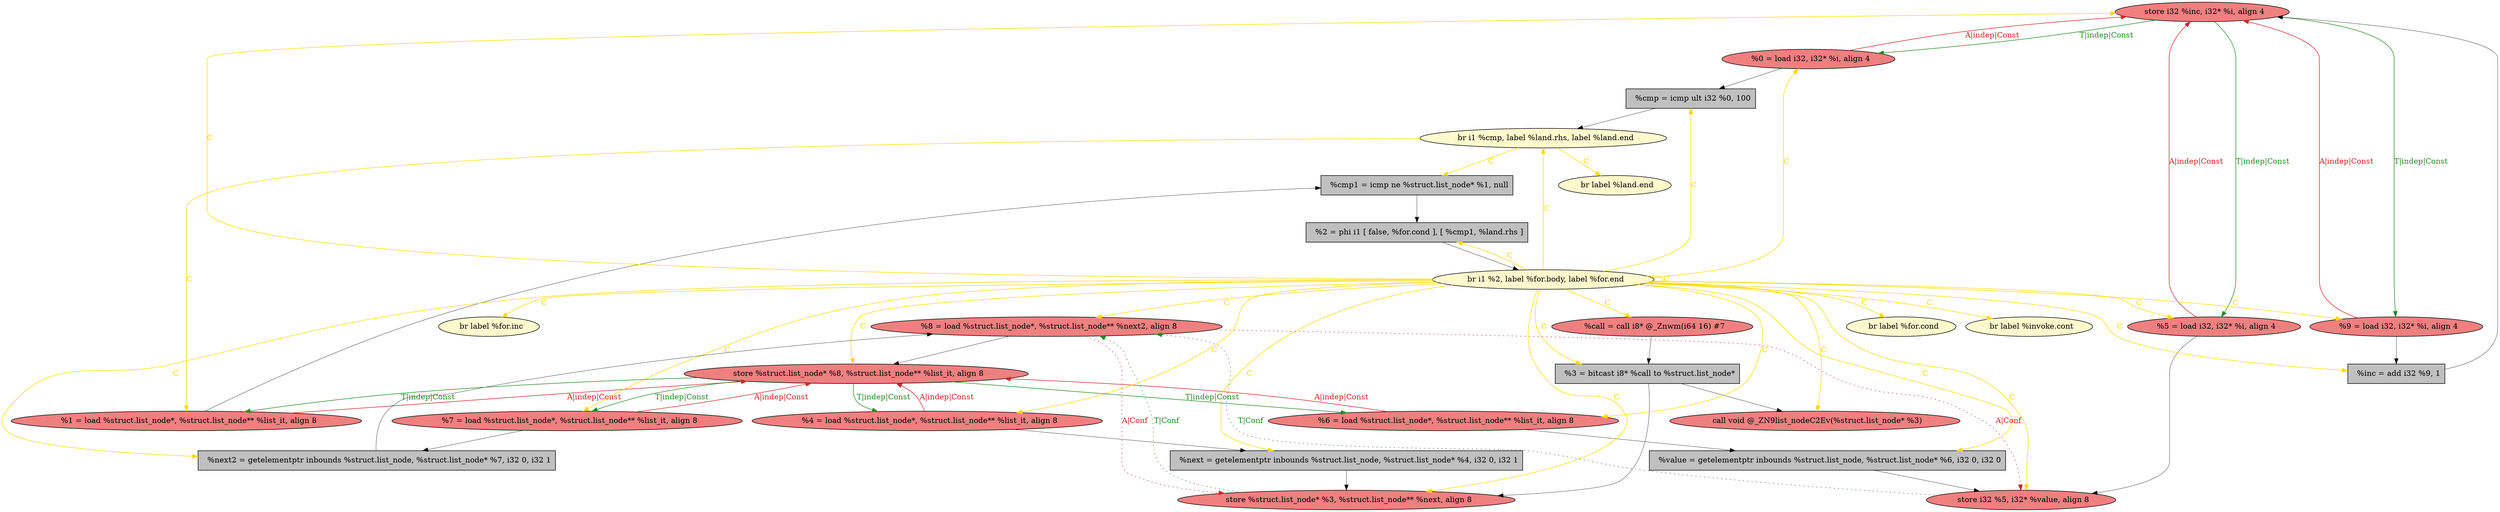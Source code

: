 
digraph G {


node373 [fillcolor=lightcoral,label="  store i32 %inc, i32* %i, align 4",shape=ellipse,style=filled ]
node375 [fillcolor=grey,label="  %value = getelementptr inbounds %struct.list_node, %struct.list_node* %6, i32 0, i32 0",shape=rectangle,style=filled ]
node369 [fillcolor=grey,label="  %cmp = icmp ult i32 %0, 100",shape=rectangle,style=filled ]
node368 [fillcolor=lightcoral,label="  %0 = load i32, i32* %i, align 4",shape=ellipse,style=filled ]
node367 [fillcolor=lemonchiffon,label="  br label %land.end",shape=ellipse,style=filled ]
node366 [fillcolor=grey,label="  %cmp1 = icmp ne %struct.list_node* %1, null",shape=rectangle,style=filled ]
node365 [fillcolor=lightcoral,label="  %6 = load %struct.list_node*, %struct.list_node** %list_it, align 8",shape=ellipse,style=filled ]
node370 [fillcolor=grey,label="  %2 = phi i1 [ false, %for.cond ], [ %cmp1, %land.rhs ]",shape=rectangle,style=filled ]
node364 [fillcolor=lemonchiffon,label="  br label %for.cond",shape=ellipse,style=filled ]
node351 [fillcolor=grey,label="  %next = getelementptr inbounds %struct.list_node, %struct.list_node* %4, i32 0, i32 1",shape=rectangle,style=filled ]
node374 [fillcolor=lightcoral,label="  %call = call i8* @_Znwm(i64 16) #7",shape=ellipse,style=filled ]
node352 [fillcolor=lightcoral,label="  %1 = load %struct.list_node*, %struct.list_node** %list_it, align 8",shape=ellipse,style=filled ]
node348 [fillcolor=lightcoral,label="  %5 = load i32, i32* %i, align 4",shape=ellipse,style=filled ]
node371 [fillcolor=grey,label="  %3 = bitcast i8* %call to %struct.list_node*",shape=rectangle,style=filled ]
node350 [fillcolor=lightcoral,label="  %9 = load i32, i32* %i, align 4",shape=ellipse,style=filled ]
node353 [fillcolor=lemonchiffon,label="  br label %invoke.cont",shape=ellipse,style=filled ]
node349 [fillcolor=lightcoral,label="  store %struct.list_node* %3, %struct.list_node** %next, align 8",shape=ellipse,style=filled ]
node354 [fillcolor=lemonchiffon,label="  br i1 %cmp, label %land.rhs, label %land.end",shape=ellipse,style=filled ]
node357 [fillcolor=lightcoral,label="  %4 = load %struct.list_node*, %struct.list_node** %list_it, align 8",shape=ellipse,style=filled ]
node372 [fillcolor=lemonchiffon,label="  br i1 %2, label %for.body, label %for.end",shape=ellipse,style=filled ]
node360 [fillcolor=grey,label="  %inc = add i32 %9, 1",shape=rectangle,style=filled ]
node355 [fillcolor=lemonchiffon,label="  br label %for.inc",shape=ellipse,style=filled ]
node361 [fillcolor=grey,label="  %next2 = getelementptr inbounds %struct.list_node, %struct.list_node* %7, i32 0, i32 1",shape=rectangle,style=filled ]
node356 [fillcolor=lightcoral,label="  call void @_ZN9list_nodeC2Ev(%struct.list_node* %3)",shape=ellipse,style=filled ]
node359 [fillcolor=lightcoral,label="  store i32 %5, i32* %value, align 8",shape=ellipse,style=filled ]
node358 [fillcolor=lightcoral,label="  %7 = load %struct.list_node*, %struct.list_node** %list_it, align 8",shape=ellipse,style=filled ]
node362 [fillcolor=lightcoral,label="  store %struct.list_node* %8, %struct.list_node** %list_it, align 8",shape=ellipse,style=filled ]
node363 [fillcolor=lightcoral,label="  %8 = load %struct.list_node*, %struct.list_node** %next2, align 8",shape=ellipse,style=filled ]

node359->node363 [style=dotted,color=forestgreen,label="T|Conf",penwidth=1.0,fontcolor=forestgreen ]
node351->node349 [style=solid,color=black,label="",penwidth=0.5,fontcolor=black ]
node363->node349 [style=dotted,color=firebrick3,label="A|Conf",penwidth=1.0,fontcolor=firebrick3 ]
node373->node348 [style=solid,color=forestgreen,label="T|indep|Const",penwidth=1.0,fontcolor=forestgreen ]
node348->node373 [style=solid,color=firebrick3,label="A|indep|Const",penwidth=1.0,fontcolor=firebrick3 ]
node362->node358 [style=solid,color=forestgreen,label="T|indep|Const",penwidth=1.0,fontcolor=forestgreen ]
node362->node352 [style=solid,color=forestgreen,label="T|indep|Const",penwidth=1.0,fontcolor=forestgreen ]
node370->node372 [style=solid,color=black,label="",penwidth=0.5,fontcolor=black ]
node357->node351 [style=solid,color=black,label="",penwidth=0.5,fontcolor=black ]
node357->node362 [style=solid,color=firebrick3,label="A|indep|Const",penwidth=1.0,fontcolor=firebrick3 ]
node360->node373 [style=solid,color=black,label="",penwidth=0.5,fontcolor=black ]
node362->node357 [style=solid,color=forestgreen,label="T|indep|Const",penwidth=1.0,fontcolor=forestgreen ]
node365->node375 [style=solid,color=black,label="",penwidth=0.5,fontcolor=black ]
node372->node351 [style=solid,color=gold,label="C",penwidth=1.0,fontcolor=gold ]
node374->node371 [style=solid,color=black,label="",penwidth=0.5,fontcolor=black ]
node362->node365 [style=solid,color=forestgreen,label="T|indep|Const",penwidth=1.0,fontcolor=forestgreen ]
node363->node359 [style=dotted,color=firebrick3,label="A|Conf",penwidth=1.0,fontcolor=firebrick3 ]
node365->node362 [style=solid,color=firebrick3,label="A|indep|Const",penwidth=1.0,fontcolor=firebrick3 ]
node348->node359 [style=solid,color=black,label="",penwidth=0.5,fontcolor=black ]
node373->node350 [style=solid,color=forestgreen,label="T|indep|Const",penwidth=1.0,fontcolor=forestgreen ]
node372->node375 [style=solid,color=gold,label="C",penwidth=1.0,fontcolor=gold ]
node361->node363 [style=solid,color=black,label="",penwidth=0.5,fontcolor=black ]
node372->node369 [style=solid,color=gold,label="C",penwidth=1.0,fontcolor=gold ]
node372->node358 [style=solid,color=gold,label="C",penwidth=1.0,fontcolor=gold ]
node372->node355 [style=solid,color=gold,label="C",penwidth=1.0,fontcolor=gold ]
node372->node370 [style=solid,color=gold,label="C",penwidth=1.0,fontcolor=gold ]
node350->node360 [style=solid,color=black,label="",penwidth=0.5,fontcolor=black ]
node372->node374 [style=solid,color=gold,label="C",penwidth=1.0,fontcolor=gold ]
node350->node373 [style=solid,color=firebrick3,label="A|indep|Const",penwidth=1.0,fontcolor=firebrick3 ]
node372->node348 [style=solid,color=gold,label="C",penwidth=1.0,fontcolor=gold ]
node372->node357 [style=solid,color=gold,label="C",penwidth=1.0,fontcolor=gold ]
node372->node368 [style=solid,color=gold,label="C",penwidth=1.0,fontcolor=gold ]
node354->node366 [style=solid,color=gold,label="C",penwidth=1.0,fontcolor=gold ]
node354->node367 [style=solid,color=gold,label="C",penwidth=1.0,fontcolor=gold ]
node372->node359 [style=solid,color=gold,label="C",penwidth=1.0,fontcolor=gold ]
node349->node363 [style=dotted,color=forestgreen,label="T|Conf",penwidth=1.0,fontcolor=forestgreen ]
node372->node350 [style=solid,color=gold,label="C",penwidth=1.0,fontcolor=gold ]
node372->node364 [style=solid,color=gold,label="C",penwidth=1.0,fontcolor=gold ]
node372->node354 [style=solid,color=gold,label="C",penwidth=1.0,fontcolor=gold ]
node372->node372 [style=solid,color=gold,label="C",penwidth=1.0,fontcolor=gold ]
node372->node349 [style=solid,color=gold,label="C",penwidth=1.0,fontcolor=gold ]
node372->node363 [style=solid,color=gold,label="C",penwidth=1.0,fontcolor=gold ]
node372->node362 [style=solid,color=gold,label="C",penwidth=1.0,fontcolor=gold ]
node372->node371 [style=solid,color=gold,label="C",penwidth=1.0,fontcolor=gold ]
node372->node360 [style=solid,color=gold,label="C",penwidth=1.0,fontcolor=gold ]
node372->node361 [style=solid,color=gold,label="C",penwidth=1.0,fontcolor=gold ]
node371->node349 [style=solid,color=black,label="",penwidth=0.5,fontcolor=black ]
node368->node373 [style=solid,color=firebrick3,label="A|indep|Const",penwidth=1.0,fontcolor=firebrick3 ]
node358->node362 [style=solid,color=firebrick3,label="A|indep|Const",penwidth=1.0,fontcolor=firebrick3 ]
node371->node356 [style=solid,color=black,label="",penwidth=0.5,fontcolor=black ]
node352->node362 [style=solid,color=firebrick3,label="A|indep|Const",penwidth=1.0,fontcolor=firebrick3 ]
node375->node359 [style=solid,color=black,label="",penwidth=0.5,fontcolor=black ]
node372->node353 [style=solid,color=gold,label="C",penwidth=1.0,fontcolor=gold ]
node372->node365 [style=solid,color=gold,label="C",penwidth=1.0,fontcolor=gold ]
node354->node352 [style=solid,color=gold,label="C",penwidth=1.0,fontcolor=gold ]
node369->node354 [style=solid,color=black,label="",penwidth=0.5,fontcolor=black ]
node363->node362 [style=solid,color=black,label="",penwidth=0.5,fontcolor=black ]
node352->node366 [style=solid,color=black,label="",penwidth=0.5,fontcolor=black ]
node372->node356 [style=solid,color=gold,label="C",penwidth=1.0,fontcolor=gold ]
node368->node369 [style=solid,color=black,label="",penwidth=0.5,fontcolor=black ]
node372->node373 [style=solid,color=gold,label="C",penwidth=1.0,fontcolor=gold ]
node373->node368 [style=solid,color=forestgreen,label="T|indep|Const",penwidth=1.0,fontcolor=forestgreen ]
node358->node361 [style=solid,color=black,label="",penwidth=0.5,fontcolor=black ]
node366->node370 [style=solid,color=black,label="",penwidth=0.5,fontcolor=black ]


}
